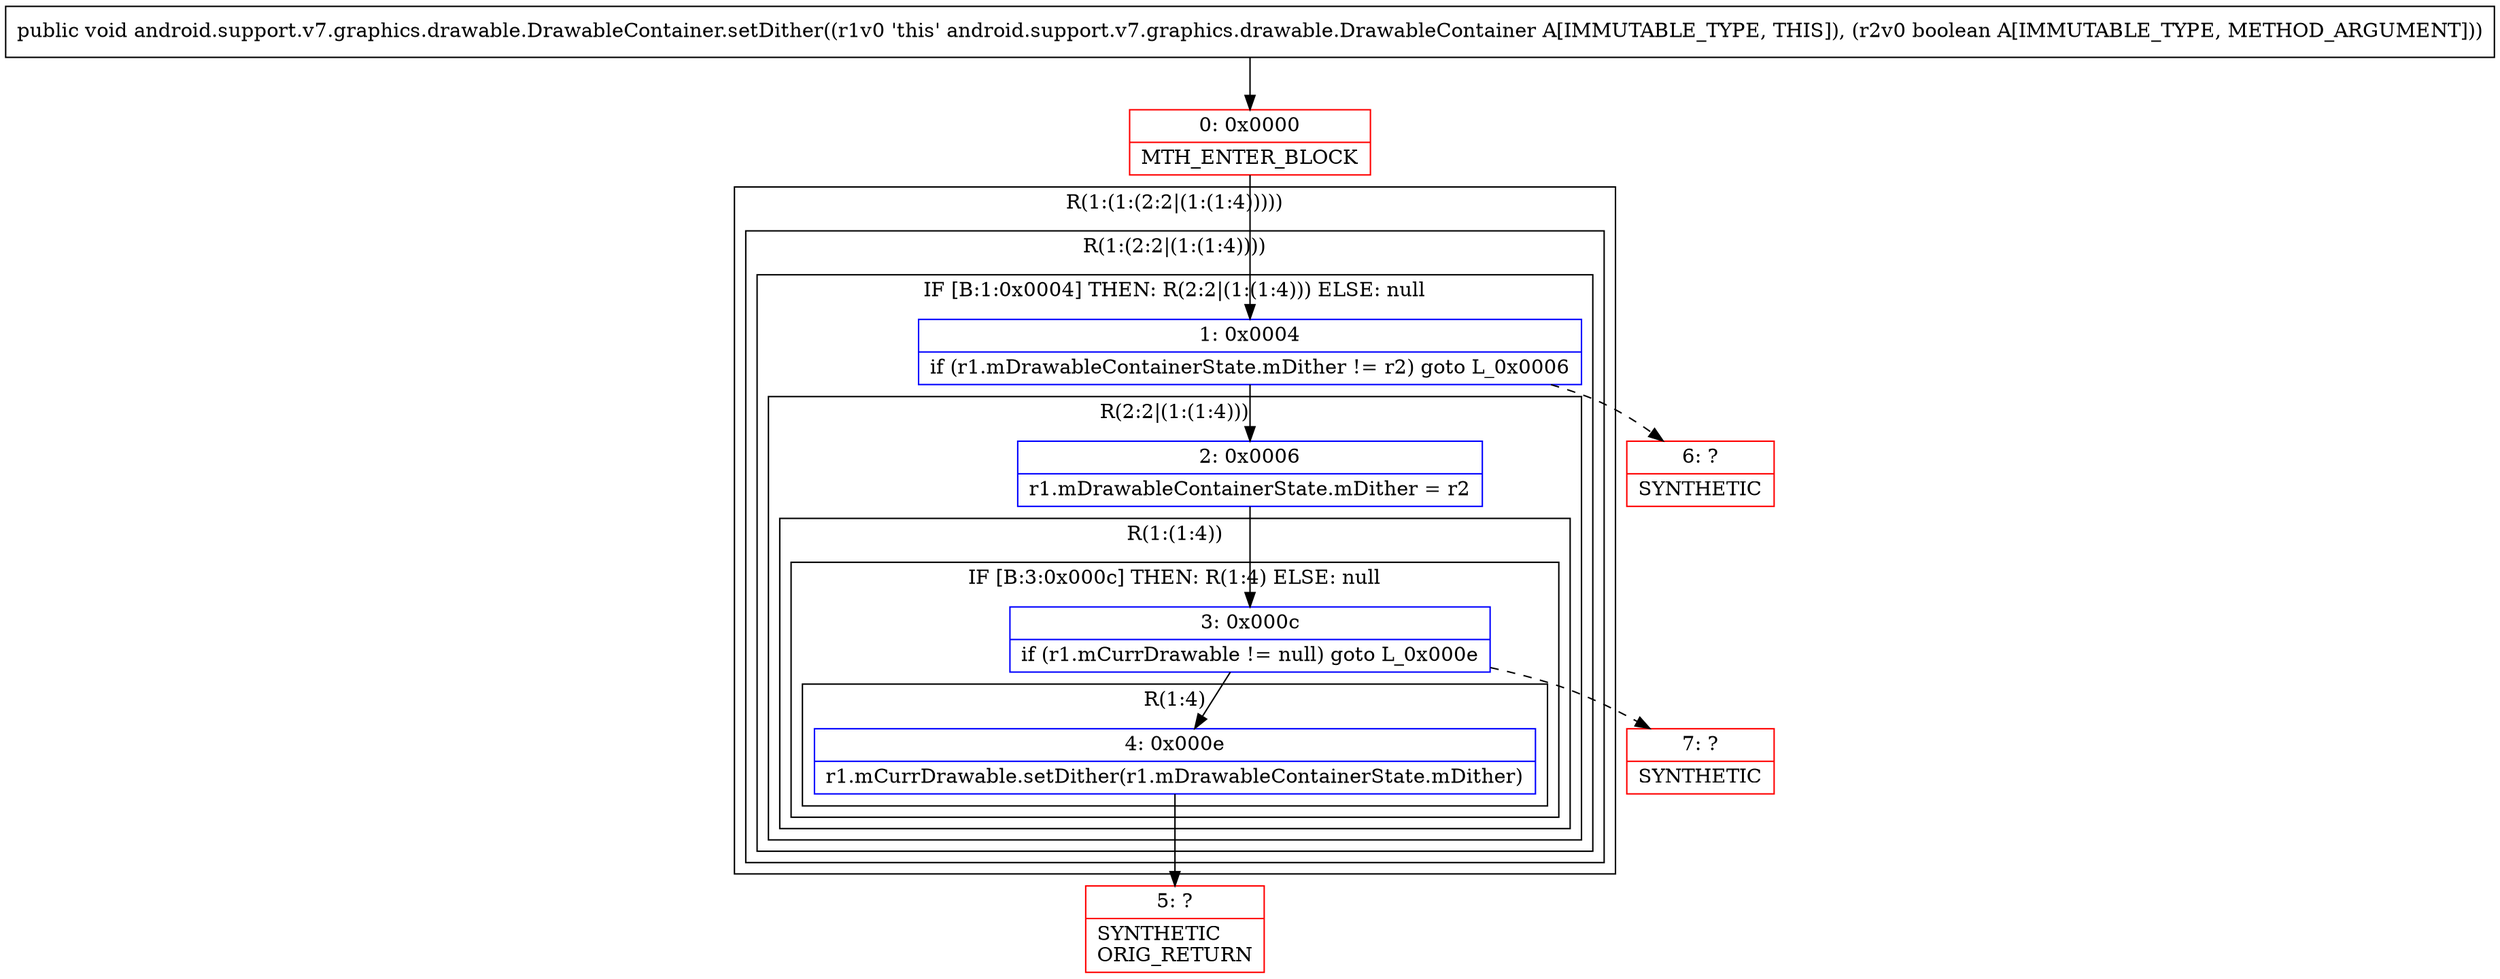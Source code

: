 digraph "CFG forandroid.support.v7.graphics.drawable.DrawableContainer.setDither(Z)V" {
subgraph cluster_Region_1538097743 {
label = "R(1:(1:(2:2|(1:(1:4)))))";
node [shape=record,color=blue];
subgraph cluster_Region_1909678241 {
label = "R(1:(2:2|(1:(1:4))))";
node [shape=record,color=blue];
subgraph cluster_IfRegion_428514362 {
label = "IF [B:1:0x0004] THEN: R(2:2|(1:(1:4))) ELSE: null";
node [shape=record,color=blue];
Node_1 [shape=record,label="{1\:\ 0x0004|if (r1.mDrawableContainerState.mDither != r2) goto L_0x0006\l}"];
subgraph cluster_Region_2084908141 {
label = "R(2:2|(1:(1:4)))";
node [shape=record,color=blue];
Node_2 [shape=record,label="{2\:\ 0x0006|r1.mDrawableContainerState.mDither = r2\l}"];
subgraph cluster_Region_1271756368 {
label = "R(1:(1:4))";
node [shape=record,color=blue];
subgraph cluster_IfRegion_569496032 {
label = "IF [B:3:0x000c] THEN: R(1:4) ELSE: null";
node [shape=record,color=blue];
Node_3 [shape=record,label="{3\:\ 0x000c|if (r1.mCurrDrawable != null) goto L_0x000e\l}"];
subgraph cluster_Region_1817703080 {
label = "R(1:4)";
node [shape=record,color=blue];
Node_4 [shape=record,label="{4\:\ 0x000e|r1.mCurrDrawable.setDither(r1.mDrawableContainerState.mDither)\l}"];
}
}
}
}
}
}
}
Node_0 [shape=record,color=red,label="{0\:\ 0x0000|MTH_ENTER_BLOCK\l}"];
Node_5 [shape=record,color=red,label="{5\:\ ?|SYNTHETIC\lORIG_RETURN\l}"];
Node_6 [shape=record,color=red,label="{6\:\ ?|SYNTHETIC\l}"];
Node_7 [shape=record,color=red,label="{7\:\ ?|SYNTHETIC\l}"];
MethodNode[shape=record,label="{public void android.support.v7.graphics.drawable.DrawableContainer.setDither((r1v0 'this' android.support.v7.graphics.drawable.DrawableContainer A[IMMUTABLE_TYPE, THIS]), (r2v0 boolean A[IMMUTABLE_TYPE, METHOD_ARGUMENT])) }"];
MethodNode -> Node_0;
Node_1 -> Node_2;
Node_1 -> Node_6[style=dashed];
Node_2 -> Node_3;
Node_3 -> Node_4;
Node_3 -> Node_7[style=dashed];
Node_4 -> Node_5;
Node_0 -> Node_1;
}

